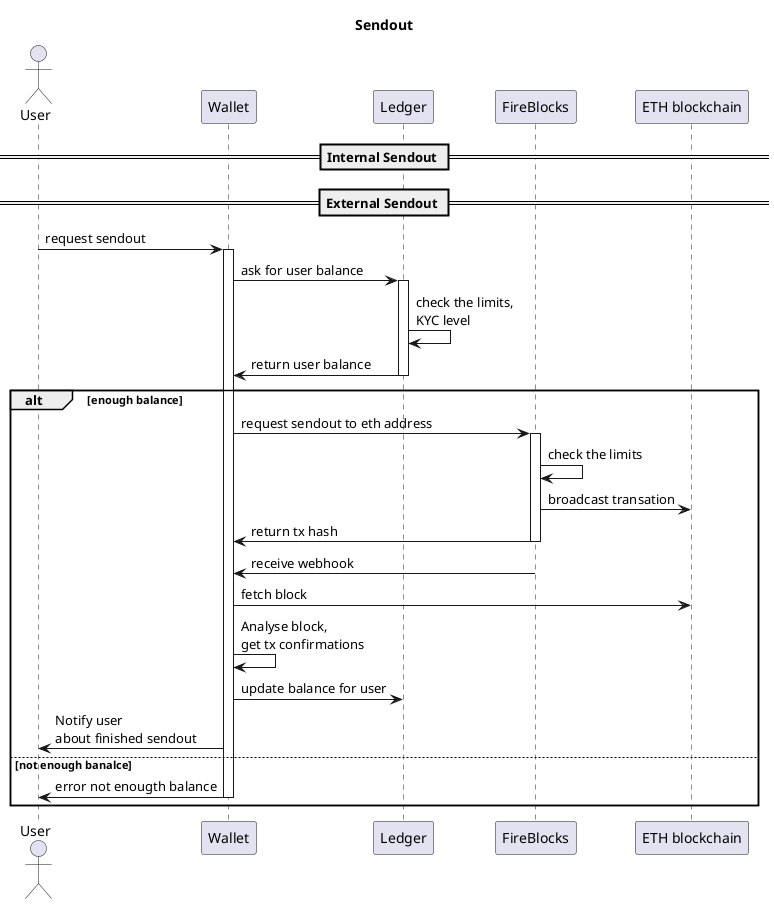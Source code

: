 @startuml

title "Sendout"

actor "User" as u

participant "Wallet" as wallet
participant "Ledger" as ledger
participant "FireBlocks" as fb
participant "ETH blockchain" as eb


== Internal Sendout ==


== External Sendout ==
u -> wallet ++: request sendout
wallet -> ledger++: ask for user balance
ledger -> ledger : check the limits,\nKYC level
ledger -> wallet--: return user balance

alt enough balance
wallet -> fb++: request sendout to eth address
fb -> fb : check the limits
fb -> eb: broadcast transation
fb -> wallet--: return tx hash

fb -> wallet: receive webhook
wallet -> eb: fetch block
wallet -> wallet: Analyse block,\nget tx confirmations
wallet -> ledger: update balance for user
wallet -> u: Notify user\nabout finished sendout
else not enough banalce
wallet -> u--: error not enougth balance
end group

@enduml